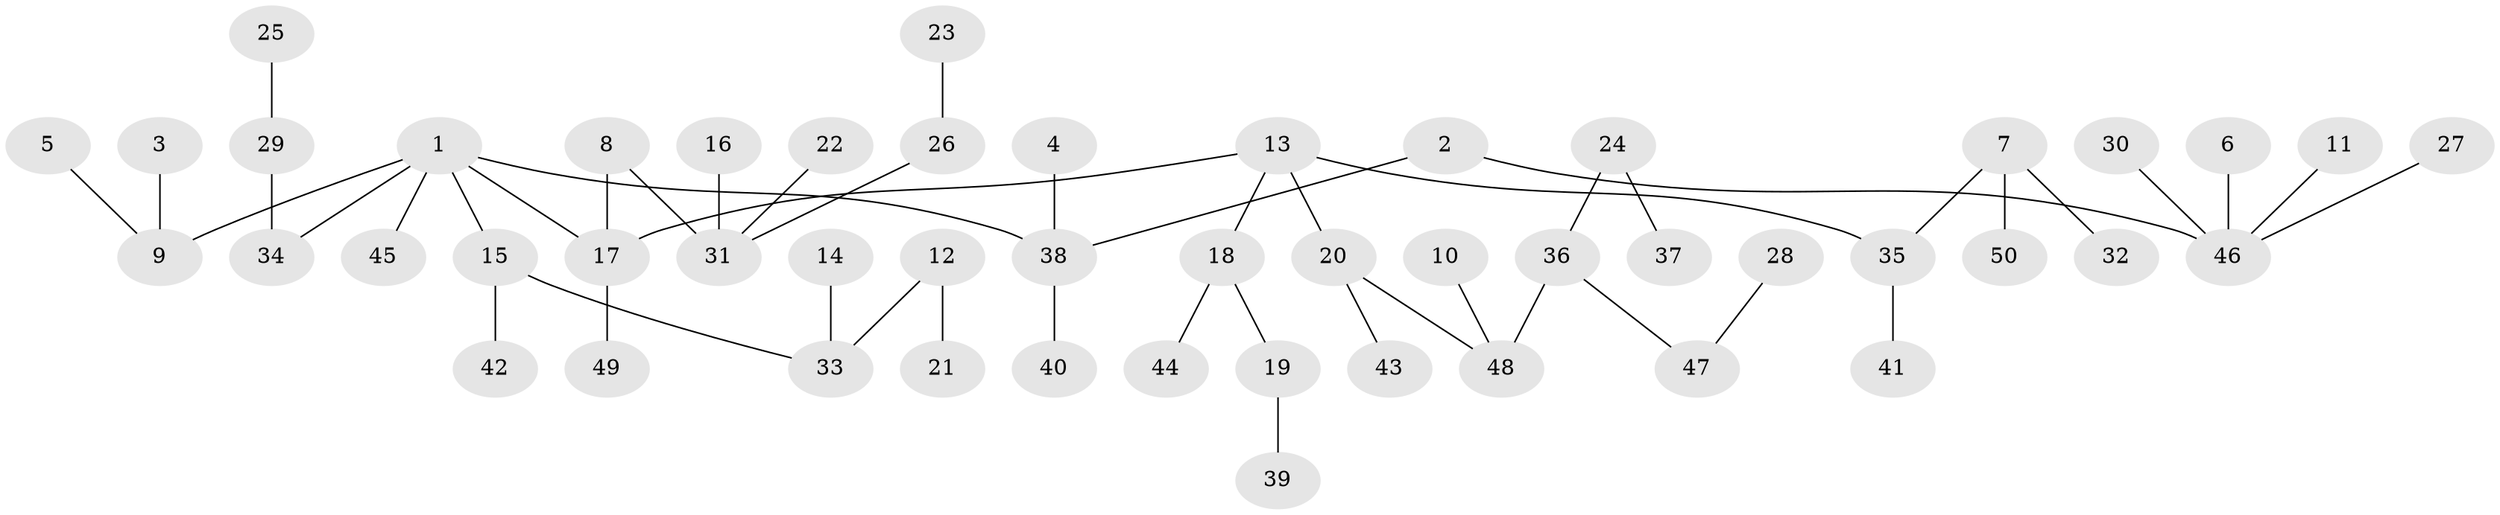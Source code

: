 // original degree distribution, {4: 0.06060606060606061, 6: 0.020202020202020204, 2: 0.23232323232323232, 3: 0.10101010101010101, 5: 0.050505050505050504, 1: 0.5252525252525253, 7: 0.010101010101010102}
// Generated by graph-tools (version 1.1) at 2025/02/03/09/25 03:02:17]
// undirected, 50 vertices, 49 edges
graph export_dot {
graph [start="1"]
  node [color=gray90,style=filled];
  1;
  2;
  3;
  4;
  5;
  6;
  7;
  8;
  9;
  10;
  11;
  12;
  13;
  14;
  15;
  16;
  17;
  18;
  19;
  20;
  21;
  22;
  23;
  24;
  25;
  26;
  27;
  28;
  29;
  30;
  31;
  32;
  33;
  34;
  35;
  36;
  37;
  38;
  39;
  40;
  41;
  42;
  43;
  44;
  45;
  46;
  47;
  48;
  49;
  50;
  1 -- 9 [weight=1.0];
  1 -- 15 [weight=1.0];
  1 -- 17 [weight=1.0];
  1 -- 34 [weight=1.0];
  1 -- 38 [weight=1.0];
  1 -- 45 [weight=1.0];
  2 -- 38 [weight=1.0];
  2 -- 46 [weight=1.0];
  3 -- 9 [weight=1.0];
  4 -- 38 [weight=1.0];
  5 -- 9 [weight=1.0];
  6 -- 46 [weight=1.0];
  7 -- 32 [weight=1.0];
  7 -- 35 [weight=1.0];
  7 -- 50 [weight=1.0];
  8 -- 17 [weight=1.0];
  8 -- 31 [weight=1.0];
  10 -- 48 [weight=1.0];
  11 -- 46 [weight=1.0];
  12 -- 21 [weight=1.0];
  12 -- 33 [weight=1.0];
  13 -- 17 [weight=1.0];
  13 -- 18 [weight=1.0];
  13 -- 20 [weight=1.0];
  13 -- 35 [weight=1.0];
  14 -- 33 [weight=1.0];
  15 -- 33 [weight=1.0];
  15 -- 42 [weight=1.0];
  16 -- 31 [weight=1.0];
  17 -- 49 [weight=1.0];
  18 -- 19 [weight=1.0];
  18 -- 44 [weight=1.0];
  19 -- 39 [weight=1.0];
  20 -- 43 [weight=1.0];
  20 -- 48 [weight=1.0];
  22 -- 31 [weight=1.0];
  23 -- 26 [weight=1.0];
  24 -- 36 [weight=1.0];
  24 -- 37 [weight=1.0];
  25 -- 29 [weight=1.0];
  26 -- 31 [weight=1.0];
  27 -- 46 [weight=1.0];
  28 -- 47 [weight=1.0];
  29 -- 34 [weight=1.0];
  30 -- 46 [weight=1.0];
  35 -- 41 [weight=1.0];
  36 -- 47 [weight=1.0];
  36 -- 48 [weight=1.0];
  38 -- 40 [weight=1.0];
}
